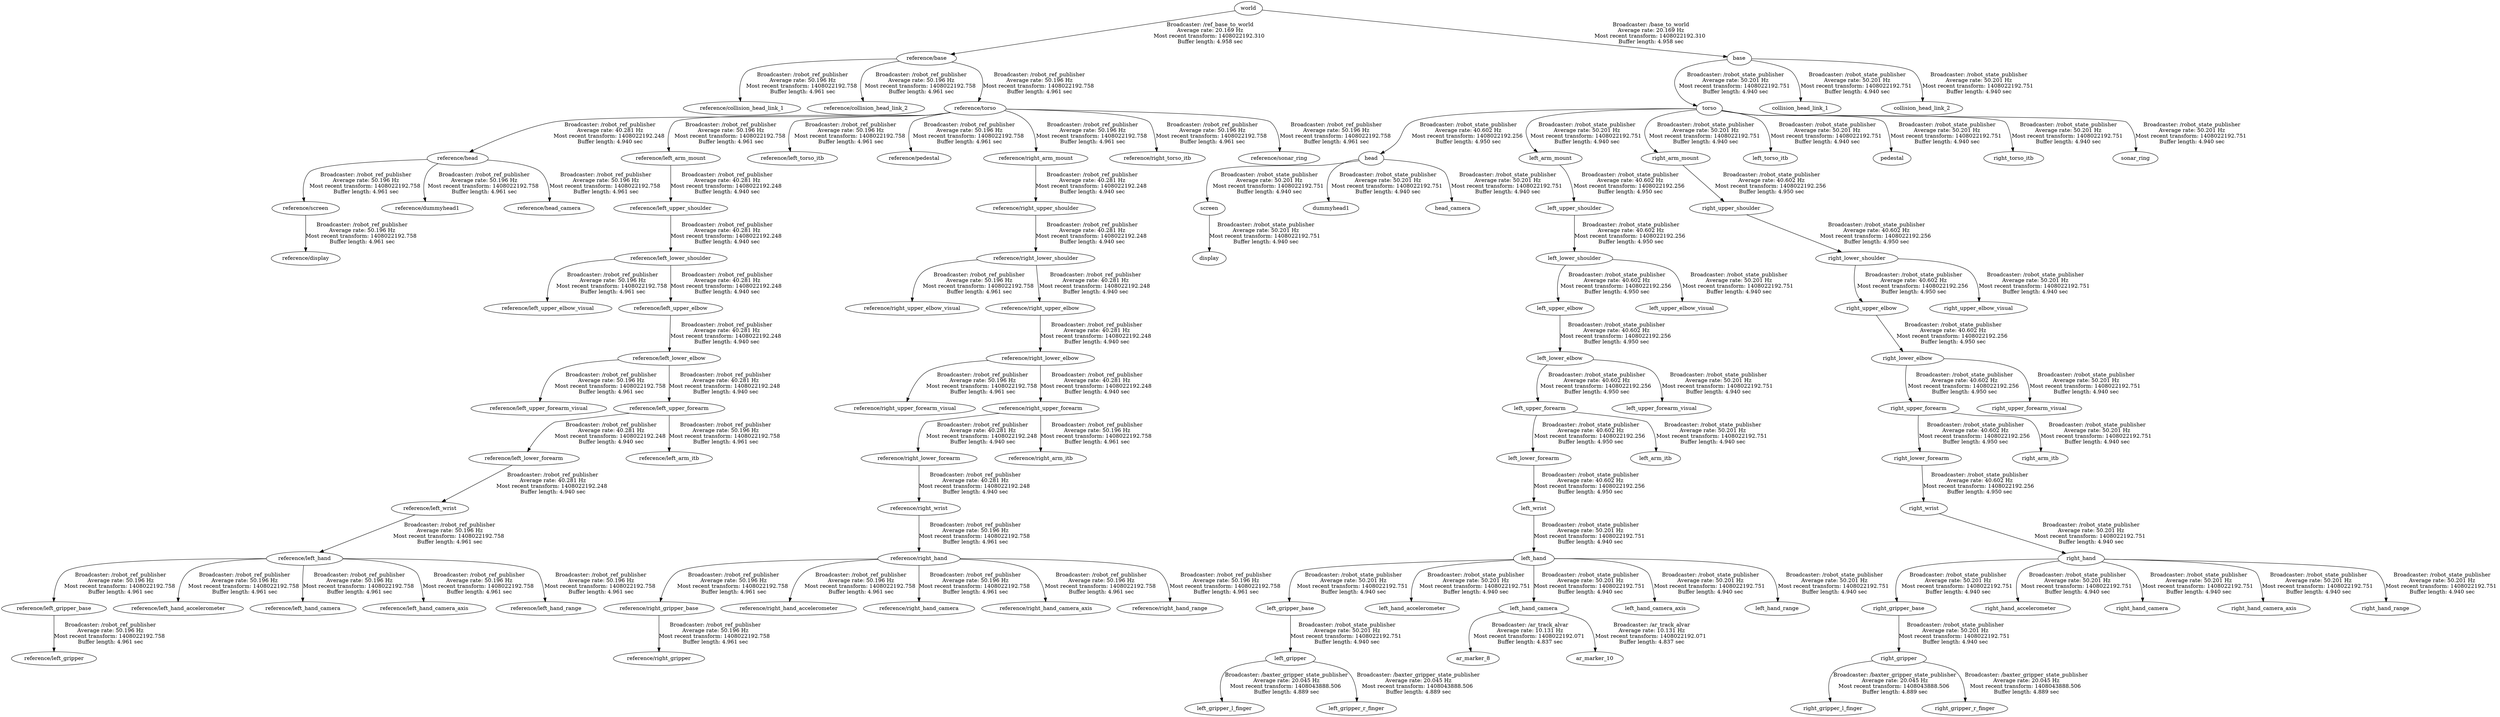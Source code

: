 digraph G {
"reference/base" -> "reference/collision_head_link_1"[label="Broadcaster: /robot_ref_publisher\nAverage rate: 50.196 Hz\nMost recent transform: 1408022192.758 \nBuffer length: 4.961 sec\n"];
"world" -> "reference/base"[label="Broadcaster: /ref_base_to_world\nAverage rate: 20.169 Hz\nMost recent transform: 1408022192.310 \nBuffer length: 4.958 sec\n"];
"reference/base" -> "reference/collision_head_link_2"[label="Broadcaster: /robot_ref_publisher\nAverage rate: 50.196 Hz\nMost recent transform: 1408022192.758 \nBuffer length: 4.961 sec\n"];
"reference/screen" -> "reference/display"[label="Broadcaster: /robot_ref_publisher\nAverage rate: 50.196 Hz\nMost recent transform: 1408022192.758 \nBuffer length: 4.961 sec\n"];
"reference/head" -> "reference/screen"[label="Broadcaster: /robot_ref_publisher\nAverage rate: 50.196 Hz\nMost recent transform: 1408022192.758 \nBuffer length: 4.961 sec\n"];
"reference/head" -> "reference/dummyhead1"[label="Broadcaster: /robot_ref_publisher\nAverage rate: 50.196 Hz\nMost recent transform: 1408022192.758 \nBuffer length: 4.961 sec\n"];
"reference/torso" -> "reference/head"[label="Broadcaster: /robot_ref_publisher\nAverage rate: 40.281 Hz\nMost recent transform: 1408022192.248 \nBuffer length: 4.940 sec\n"];
"world" -> "base"[label="Broadcaster: /base_to_world\nAverage rate: 20.169 Hz\nMost recent transform: 1408022192.310 \nBuffer length: 4.958 sec\n"];
"reference/head" -> "reference/head_camera"[label="Broadcaster: /robot_ref_publisher\nAverage rate: 50.196 Hz\nMost recent transform: 1408022192.758 \nBuffer length: 4.961 sec\n"];
"reference/left_lower_shoulder" -> "reference/left_upper_elbow_visual"[label="Broadcaster: /robot_ref_publisher\nAverage rate: 50.196 Hz\nMost recent transform: 1408022192.758 \nBuffer length: 4.961 sec\n"];
"reference/left_upper_shoulder" -> "reference/left_lower_shoulder"[label="Broadcaster: /robot_ref_publisher\nAverage rate: 40.281 Hz\nMost recent transform: 1408022192.248 \nBuffer length: 4.940 sec\n"];
"reference/left_gripper_base" -> "reference/left_gripper"[label="Broadcaster: /robot_ref_publisher\nAverage rate: 50.196 Hz\nMost recent transform: 1408022192.758 \nBuffer length: 4.961 sec\n"];
"reference/left_hand" -> "reference/left_gripper_base"[label="Broadcaster: /robot_ref_publisher\nAverage rate: 50.196 Hz\nMost recent transform: 1408022192.758 \nBuffer length: 4.961 sec\n"];
"reference/left_wrist" -> "reference/left_hand"[label="Broadcaster: /robot_ref_publisher\nAverage rate: 50.196 Hz\nMost recent transform: 1408022192.758 \nBuffer length: 4.961 sec\n"];
"reference/left_lower_forearm" -> "reference/left_wrist"[label="Broadcaster: /robot_ref_publisher\nAverage rate: 40.281 Hz\nMost recent transform: 1408022192.248 \nBuffer length: 4.940 sec\n"];
"reference/left_hand" -> "reference/left_hand_accelerometer"[label="Broadcaster: /robot_ref_publisher\nAverage rate: 50.196 Hz\nMost recent transform: 1408022192.758 \nBuffer length: 4.961 sec\n"];
"reference/left_hand" -> "reference/left_hand_camera"[label="Broadcaster: /robot_ref_publisher\nAverage rate: 50.196 Hz\nMost recent transform: 1408022192.758 \nBuffer length: 4.961 sec\n"];
"reference/left_hand" -> "reference/left_hand_camera_axis"[label="Broadcaster: /robot_ref_publisher\nAverage rate: 50.196 Hz\nMost recent transform: 1408022192.758 \nBuffer length: 4.961 sec\n"];
"reference/left_hand" -> "reference/left_hand_range"[label="Broadcaster: /robot_ref_publisher\nAverage rate: 50.196 Hz\nMost recent transform: 1408022192.758 \nBuffer length: 4.961 sec\n"];
"reference/torso" -> "reference/left_arm_mount"[label="Broadcaster: /robot_ref_publisher\nAverage rate: 50.196 Hz\nMost recent transform: 1408022192.758 \nBuffer length: 4.961 sec\n"];
"reference/base" -> "reference/torso"[label="Broadcaster: /robot_ref_publisher\nAverage rate: 50.196 Hz\nMost recent transform: 1408022192.758 \nBuffer length: 4.961 sec\n"];
"reference/torso" -> "reference/left_torso_itb"[label="Broadcaster: /robot_ref_publisher\nAverage rate: 50.196 Hz\nMost recent transform: 1408022192.758 \nBuffer length: 4.961 sec\n"];
"reference/left_lower_elbow" -> "reference/left_upper_forearm_visual"[label="Broadcaster: /robot_ref_publisher\nAverage rate: 50.196 Hz\nMost recent transform: 1408022192.758 \nBuffer length: 4.961 sec\n"];
"reference/left_upper_elbow" -> "reference/left_lower_elbow"[label="Broadcaster: /robot_ref_publisher\nAverage rate: 40.281 Hz\nMost recent transform: 1408022192.248 \nBuffer length: 4.940 sec\n"];
"reference/left_upper_forearm" -> "reference/left_arm_itb"[label="Broadcaster: /robot_ref_publisher\nAverage rate: 50.196 Hz\nMost recent transform: 1408022192.758 \nBuffer length: 4.961 sec\n"];
"reference/left_lower_elbow" -> "reference/left_upper_forearm"[label="Broadcaster: /robot_ref_publisher\nAverage rate: 40.281 Hz\nMost recent transform: 1408022192.248 \nBuffer length: 4.940 sec\n"];
"reference/torso" -> "reference/pedestal"[label="Broadcaster: /robot_ref_publisher\nAverage rate: 50.196 Hz\nMost recent transform: 1408022192.758 \nBuffer length: 4.961 sec\n"];
"reference/right_lower_shoulder" -> "reference/right_upper_elbow_visual"[label="Broadcaster: /robot_ref_publisher\nAverage rate: 50.196 Hz\nMost recent transform: 1408022192.758 \nBuffer length: 4.961 sec\n"];
"reference/right_upper_shoulder" -> "reference/right_lower_shoulder"[label="Broadcaster: /robot_ref_publisher\nAverage rate: 40.281 Hz\nMost recent transform: 1408022192.248 \nBuffer length: 4.940 sec\n"];
"reference/right_gripper_base" -> "reference/right_gripper"[label="Broadcaster: /robot_ref_publisher\nAverage rate: 50.196 Hz\nMost recent transform: 1408022192.758 \nBuffer length: 4.961 sec\n"];
"reference/right_hand" -> "reference/right_gripper_base"[label="Broadcaster: /robot_ref_publisher\nAverage rate: 50.196 Hz\nMost recent transform: 1408022192.758 \nBuffer length: 4.961 sec\n"];
"reference/right_wrist" -> "reference/right_hand"[label="Broadcaster: /robot_ref_publisher\nAverage rate: 50.196 Hz\nMost recent transform: 1408022192.758 \nBuffer length: 4.961 sec\n"];
"reference/right_lower_forearm" -> "reference/right_wrist"[label="Broadcaster: /robot_ref_publisher\nAverage rate: 40.281 Hz\nMost recent transform: 1408022192.248 \nBuffer length: 4.940 sec\n"];
"reference/right_hand" -> "reference/right_hand_accelerometer"[label="Broadcaster: /robot_ref_publisher\nAverage rate: 50.196 Hz\nMost recent transform: 1408022192.758 \nBuffer length: 4.961 sec\n"];
"reference/right_hand" -> "reference/right_hand_camera"[label="Broadcaster: /robot_ref_publisher\nAverage rate: 50.196 Hz\nMost recent transform: 1408022192.758 \nBuffer length: 4.961 sec\n"];
"reference/right_hand" -> "reference/right_hand_camera_axis"[label="Broadcaster: /robot_ref_publisher\nAverage rate: 50.196 Hz\nMost recent transform: 1408022192.758 \nBuffer length: 4.961 sec\n"];
"reference/right_hand" -> "reference/right_hand_range"[label="Broadcaster: /robot_ref_publisher\nAverage rate: 50.196 Hz\nMost recent transform: 1408022192.758 \nBuffer length: 4.961 sec\n"];
"reference/torso" -> "reference/right_arm_mount"[label="Broadcaster: /robot_ref_publisher\nAverage rate: 50.196 Hz\nMost recent transform: 1408022192.758 \nBuffer length: 4.961 sec\n"];
"reference/torso" -> "reference/right_torso_itb"[label="Broadcaster: /robot_ref_publisher\nAverage rate: 50.196 Hz\nMost recent transform: 1408022192.758 \nBuffer length: 4.961 sec\n"];
"reference/right_lower_elbow" -> "reference/right_upper_forearm_visual"[label="Broadcaster: /robot_ref_publisher\nAverage rate: 50.196 Hz\nMost recent transform: 1408022192.758 \nBuffer length: 4.961 sec\n"];
"reference/right_upper_elbow" -> "reference/right_lower_elbow"[label="Broadcaster: /robot_ref_publisher\nAverage rate: 40.281 Hz\nMost recent transform: 1408022192.248 \nBuffer length: 4.940 sec\n"];
"reference/right_upper_forearm" -> "reference/right_arm_itb"[label="Broadcaster: /robot_ref_publisher\nAverage rate: 50.196 Hz\nMost recent transform: 1408022192.758 \nBuffer length: 4.961 sec\n"];
"reference/right_lower_elbow" -> "reference/right_upper_forearm"[label="Broadcaster: /robot_ref_publisher\nAverage rate: 40.281 Hz\nMost recent transform: 1408022192.248 \nBuffer length: 4.940 sec\n"];
"reference/torso" -> "reference/sonar_ring"[label="Broadcaster: /robot_ref_publisher\nAverage rate: 50.196 Hz\nMost recent transform: 1408022192.758 \nBuffer length: 4.961 sec\n"];
"torso" -> "head"[label="Broadcaster: /robot_state_publisher\nAverage rate: 40.602 Hz\nMost recent transform: 1408022192.256 \nBuffer length: 4.950 sec\n"];
"base" -> "torso"[label="Broadcaster: /robot_state_publisher\nAverage rate: 50.201 Hz\nMost recent transform: 1408022192.751 \nBuffer length: 4.940 sec\n"];
"left_lower_shoulder" -> "left_upper_elbow"[label="Broadcaster: /robot_state_publisher\nAverage rate: 40.602 Hz\nMost recent transform: 1408022192.256 \nBuffer length: 4.950 sec\n"];
"left_upper_shoulder" -> "left_lower_shoulder"[label="Broadcaster: /robot_state_publisher\nAverage rate: 40.602 Hz\nMost recent transform: 1408022192.256 \nBuffer length: 4.950 sec\n"];
"left_upper_elbow" -> "left_lower_elbow"[label="Broadcaster: /robot_state_publisher\nAverage rate: 40.602 Hz\nMost recent transform: 1408022192.256 \nBuffer length: 4.950 sec\n"];
"left_arm_mount" -> "left_upper_shoulder"[label="Broadcaster: /robot_state_publisher\nAverage rate: 40.602 Hz\nMost recent transform: 1408022192.256 \nBuffer length: 4.950 sec\n"];
"torso" -> "left_arm_mount"[label="Broadcaster: /robot_state_publisher\nAverage rate: 50.201 Hz\nMost recent transform: 1408022192.751 \nBuffer length: 4.940 sec\n"];
"left_lower_elbow" -> "left_upper_forearm"[label="Broadcaster: /robot_state_publisher\nAverage rate: 40.602 Hz\nMost recent transform: 1408022192.256 \nBuffer length: 4.950 sec\n"];
"left_upper_forearm" -> "left_lower_forearm"[label="Broadcaster: /robot_state_publisher\nAverage rate: 40.602 Hz\nMost recent transform: 1408022192.256 \nBuffer length: 4.950 sec\n"];
"left_lower_forearm" -> "left_wrist"[label="Broadcaster: /robot_state_publisher\nAverage rate: 40.602 Hz\nMost recent transform: 1408022192.256 \nBuffer length: 4.950 sec\n"];
"right_lower_shoulder" -> "right_upper_elbow"[label="Broadcaster: /robot_state_publisher\nAverage rate: 40.602 Hz\nMost recent transform: 1408022192.256 \nBuffer length: 4.950 sec\n"];
"right_upper_shoulder" -> "right_lower_shoulder"[label="Broadcaster: /robot_state_publisher\nAverage rate: 40.602 Hz\nMost recent transform: 1408022192.256 \nBuffer length: 4.950 sec\n"];
"right_upper_elbow" -> "right_lower_elbow"[label="Broadcaster: /robot_state_publisher\nAverage rate: 40.602 Hz\nMost recent transform: 1408022192.256 \nBuffer length: 4.950 sec\n"];
"right_arm_mount" -> "right_upper_shoulder"[label="Broadcaster: /robot_state_publisher\nAverage rate: 40.602 Hz\nMost recent transform: 1408022192.256 \nBuffer length: 4.950 sec\n"];
"torso" -> "right_arm_mount"[label="Broadcaster: /robot_state_publisher\nAverage rate: 50.201 Hz\nMost recent transform: 1408022192.751 \nBuffer length: 4.940 sec\n"];
"right_lower_elbow" -> "right_upper_forearm"[label="Broadcaster: /robot_state_publisher\nAverage rate: 40.602 Hz\nMost recent transform: 1408022192.256 \nBuffer length: 4.950 sec\n"];
"right_upper_forearm" -> "right_lower_forearm"[label="Broadcaster: /robot_state_publisher\nAverage rate: 40.602 Hz\nMost recent transform: 1408022192.256 \nBuffer length: 4.950 sec\n"];
"right_lower_forearm" -> "right_wrist"[label="Broadcaster: /robot_state_publisher\nAverage rate: 40.602 Hz\nMost recent transform: 1408022192.256 \nBuffer length: 4.950 sec\n"];
"reference/left_lower_shoulder" -> "reference/left_upper_elbow"[label="Broadcaster: /robot_ref_publisher\nAverage rate: 40.281 Hz\nMost recent transform: 1408022192.248 \nBuffer length: 4.940 sec\n"];
"reference/left_arm_mount" -> "reference/left_upper_shoulder"[label="Broadcaster: /robot_ref_publisher\nAverage rate: 40.281 Hz\nMost recent transform: 1408022192.248 \nBuffer length: 4.940 sec\n"];
"reference/left_upper_forearm" -> "reference/left_lower_forearm"[label="Broadcaster: /robot_ref_publisher\nAverage rate: 40.281 Hz\nMost recent transform: 1408022192.248 \nBuffer length: 4.940 sec\n"];
"reference/right_lower_shoulder" -> "reference/right_upper_elbow"[label="Broadcaster: /robot_ref_publisher\nAverage rate: 40.281 Hz\nMost recent transform: 1408022192.248 \nBuffer length: 4.940 sec\n"];
"reference/right_arm_mount" -> "reference/right_upper_shoulder"[label="Broadcaster: /robot_ref_publisher\nAverage rate: 40.281 Hz\nMost recent transform: 1408022192.248 \nBuffer length: 4.940 sec\n"];
"reference/right_upper_forearm" -> "reference/right_lower_forearm"[label="Broadcaster: /robot_ref_publisher\nAverage rate: 40.281 Hz\nMost recent transform: 1408022192.248 \nBuffer length: 4.940 sec\n"];
"base" -> "collision_head_link_1"[label="Broadcaster: /robot_state_publisher\nAverage rate: 50.201 Hz\nMost recent transform: 1408022192.751 \nBuffer length: 4.940 sec\n"];
"base" -> "collision_head_link_2"[label="Broadcaster: /robot_state_publisher\nAverage rate: 50.201 Hz\nMost recent transform: 1408022192.751 \nBuffer length: 4.940 sec\n"];
"screen" -> "display"[label="Broadcaster: /robot_state_publisher\nAverage rate: 50.201 Hz\nMost recent transform: 1408022192.751 \nBuffer length: 4.940 sec\n"];
"head" -> "screen"[label="Broadcaster: /robot_state_publisher\nAverage rate: 50.201 Hz\nMost recent transform: 1408022192.751 \nBuffer length: 4.940 sec\n"];
"head" -> "dummyhead1"[label="Broadcaster: /robot_state_publisher\nAverage rate: 50.201 Hz\nMost recent transform: 1408022192.751 \nBuffer length: 4.940 sec\n"];
"head" -> "head_camera"[label="Broadcaster: /robot_state_publisher\nAverage rate: 50.201 Hz\nMost recent transform: 1408022192.751 \nBuffer length: 4.940 sec\n"];
"left_lower_shoulder" -> "left_upper_elbow_visual"[label="Broadcaster: /robot_state_publisher\nAverage rate: 50.201 Hz\nMost recent transform: 1408022192.751 \nBuffer length: 4.940 sec\n"];
"left_gripper_base" -> "left_gripper"[label="Broadcaster: /robot_state_publisher\nAverage rate: 50.201 Hz\nMost recent transform: 1408022192.751 \nBuffer length: 4.940 sec\n"];
"left_hand" -> "left_gripper_base"[label="Broadcaster: /robot_state_publisher\nAverage rate: 50.201 Hz\nMost recent transform: 1408022192.751 \nBuffer length: 4.940 sec\n"];
"left_wrist" -> "left_hand"[label="Broadcaster: /robot_state_publisher\nAverage rate: 50.201 Hz\nMost recent transform: 1408022192.751 \nBuffer length: 4.940 sec\n"];
"left_hand" -> "left_hand_accelerometer"[label="Broadcaster: /robot_state_publisher\nAverage rate: 50.201 Hz\nMost recent transform: 1408022192.751 \nBuffer length: 4.940 sec\n"];
"left_hand" -> "left_hand_camera"[label="Broadcaster: /robot_state_publisher\nAverage rate: 50.201 Hz\nMost recent transform: 1408022192.751 \nBuffer length: 4.940 sec\n"];
"left_hand" -> "left_hand_camera_axis"[label="Broadcaster: /robot_state_publisher\nAverage rate: 50.201 Hz\nMost recent transform: 1408022192.751 \nBuffer length: 4.940 sec\n"];
"left_hand" -> "left_hand_range"[label="Broadcaster: /robot_state_publisher\nAverage rate: 50.201 Hz\nMost recent transform: 1408022192.751 \nBuffer length: 4.940 sec\n"];
"torso" -> "left_torso_itb"[label="Broadcaster: /robot_state_publisher\nAverage rate: 50.201 Hz\nMost recent transform: 1408022192.751 \nBuffer length: 4.940 sec\n"];
"left_lower_elbow" -> "left_upper_forearm_visual"[label="Broadcaster: /robot_state_publisher\nAverage rate: 50.201 Hz\nMost recent transform: 1408022192.751 \nBuffer length: 4.940 sec\n"];
"left_upper_forearm" -> "left_arm_itb"[label="Broadcaster: /robot_state_publisher\nAverage rate: 50.201 Hz\nMost recent transform: 1408022192.751 \nBuffer length: 4.940 sec\n"];
"torso" -> "pedestal"[label="Broadcaster: /robot_state_publisher\nAverage rate: 50.201 Hz\nMost recent transform: 1408022192.751 \nBuffer length: 4.940 sec\n"];
"right_lower_shoulder" -> "right_upper_elbow_visual"[label="Broadcaster: /robot_state_publisher\nAverage rate: 50.201 Hz\nMost recent transform: 1408022192.751 \nBuffer length: 4.940 sec\n"];
"right_gripper_base" -> "right_gripper"[label="Broadcaster: /robot_state_publisher\nAverage rate: 50.201 Hz\nMost recent transform: 1408022192.751 \nBuffer length: 4.940 sec\n"];
"right_hand" -> "right_gripper_base"[label="Broadcaster: /robot_state_publisher\nAverage rate: 50.201 Hz\nMost recent transform: 1408022192.751 \nBuffer length: 4.940 sec\n"];
"right_wrist" -> "right_hand"[label="Broadcaster: /robot_state_publisher\nAverage rate: 50.201 Hz\nMost recent transform: 1408022192.751 \nBuffer length: 4.940 sec\n"];
"right_hand" -> "right_hand_accelerometer"[label="Broadcaster: /robot_state_publisher\nAverage rate: 50.201 Hz\nMost recent transform: 1408022192.751 \nBuffer length: 4.940 sec\n"];
"right_hand" -> "right_hand_camera"[label="Broadcaster: /robot_state_publisher\nAverage rate: 50.201 Hz\nMost recent transform: 1408022192.751 \nBuffer length: 4.940 sec\n"];
"right_hand" -> "right_hand_camera_axis"[label="Broadcaster: /robot_state_publisher\nAverage rate: 50.201 Hz\nMost recent transform: 1408022192.751 \nBuffer length: 4.940 sec\n"];
"right_hand" -> "right_hand_range"[label="Broadcaster: /robot_state_publisher\nAverage rate: 50.201 Hz\nMost recent transform: 1408022192.751 \nBuffer length: 4.940 sec\n"];
"torso" -> "right_torso_itb"[label="Broadcaster: /robot_state_publisher\nAverage rate: 50.201 Hz\nMost recent transform: 1408022192.751 \nBuffer length: 4.940 sec\n"];
"right_lower_elbow" -> "right_upper_forearm_visual"[label="Broadcaster: /robot_state_publisher\nAverage rate: 50.201 Hz\nMost recent transform: 1408022192.751 \nBuffer length: 4.940 sec\n"];
"right_upper_forearm" -> "right_arm_itb"[label="Broadcaster: /robot_state_publisher\nAverage rate: 50.201 Hz\nMost recent transform: 1408022192.751 \nBuffer length: 4.940 sec\n"];
"torso" -> "sonar_ring"[label="Broadcaster: /robot_state_publisher\nAverage rate: 50.201 Hz\nMost recent transform: 1408022192.751 \nBuffer length: 4.940 sec\n"];
"left_gripper" -> "left_gripper_l_finger"[label="Broadcaster: /baxter_gripper_state_publisher\nAverage rate: 20.045 Hz\nMost recent transform: 1408043888.506 \nBuffer length: 4.889 sec\n"];
"left_gripper" -> "left_gripper_r_finger"[label="Broadcaster: /baxter_gripper_state_publisher\nAverage rate: 20.045 Hz\nMost recent transform: 1408043888.506 \nBuffer length: 4.889 sec\n"];
"right_gripper" -> "right_gripper_l_finger"[label="Broadcaster: /baxter_gripper_state_publisher\nAverage rate: 20.045 Hz\nMost recent transform: 1408043888.506 \nBuffer length: 4.889 sec\n"];
"right_gripper" -> "right_gripper_r_finger"[label="Broadcaster: /baxter_gripper_state_publisher\nAverage rate: 20.045 Hz\nMost recent transform: 1408043888.506 \nBuffer length: 4.889 sec\n"];
"left_hand_camera" -> "ar_marker_8"[label="Broadcaster: /ar_track_alvar\nAverage rate: 10.131 Hz\nMost recent transform: 1408022192.071 \nBuffer length: 4.837 sec\n"];
"left_hand_camera" -> "ar_marker_10"[label="Broadcaster: /ar_track_alvar\nAverage rate: 10.131 Hz\nMost recent transform: 1408022192.071 \nBuffer length: 4.837 sec\n"];
}
